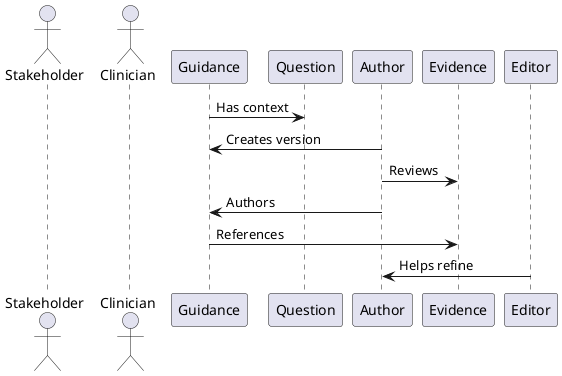 @startuml

actor "Stakeholder"
actor "Clinician"

Guidance -> Question : Has context
Author -> Guidance : Creates version
Author -> Evidence : Reviews
Author -> Guidance : Authors
Guidance -> Evidence : References
Editor -> Author: Helps refine

@enduml
